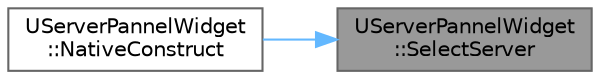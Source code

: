 digraph "UServerPannelWidget::SelectServer"
{
 // LATEX_PDF_SIZE
  bgcolor="transparent";
  edge [fontname=Helvetica,fontsize=10,labelfontname=Helvetica,labelfontsize=10];
  node [fontname=Helvetica,fontsize=10,shape=box,height=0.2,width=0.4];
  rankdir="RL";
  Node1 [id="Node000001",label="UServerPannelWidget\l::SelectServer",height=0.2,width=0.4,color="gray40", fillcolor="grey60", style="filled", fontcolor="black",tooltip=" "];
  Node1 -> Node2 [id="edge1_Node000001_Node000002",dir="back",color="steelblue1",style="solid",tooltip=" "];
  Node2 [id="Node000002",label="UServerPannelWidget\l::NativeConstruct",height=0.2,width=0.4,color="grey40", fillcolor="white", style="filled",URL="$class_u_server_pannel_widget.html#ae0879662df95cf2014e1e49552b19247",tooltip=" "];
}
